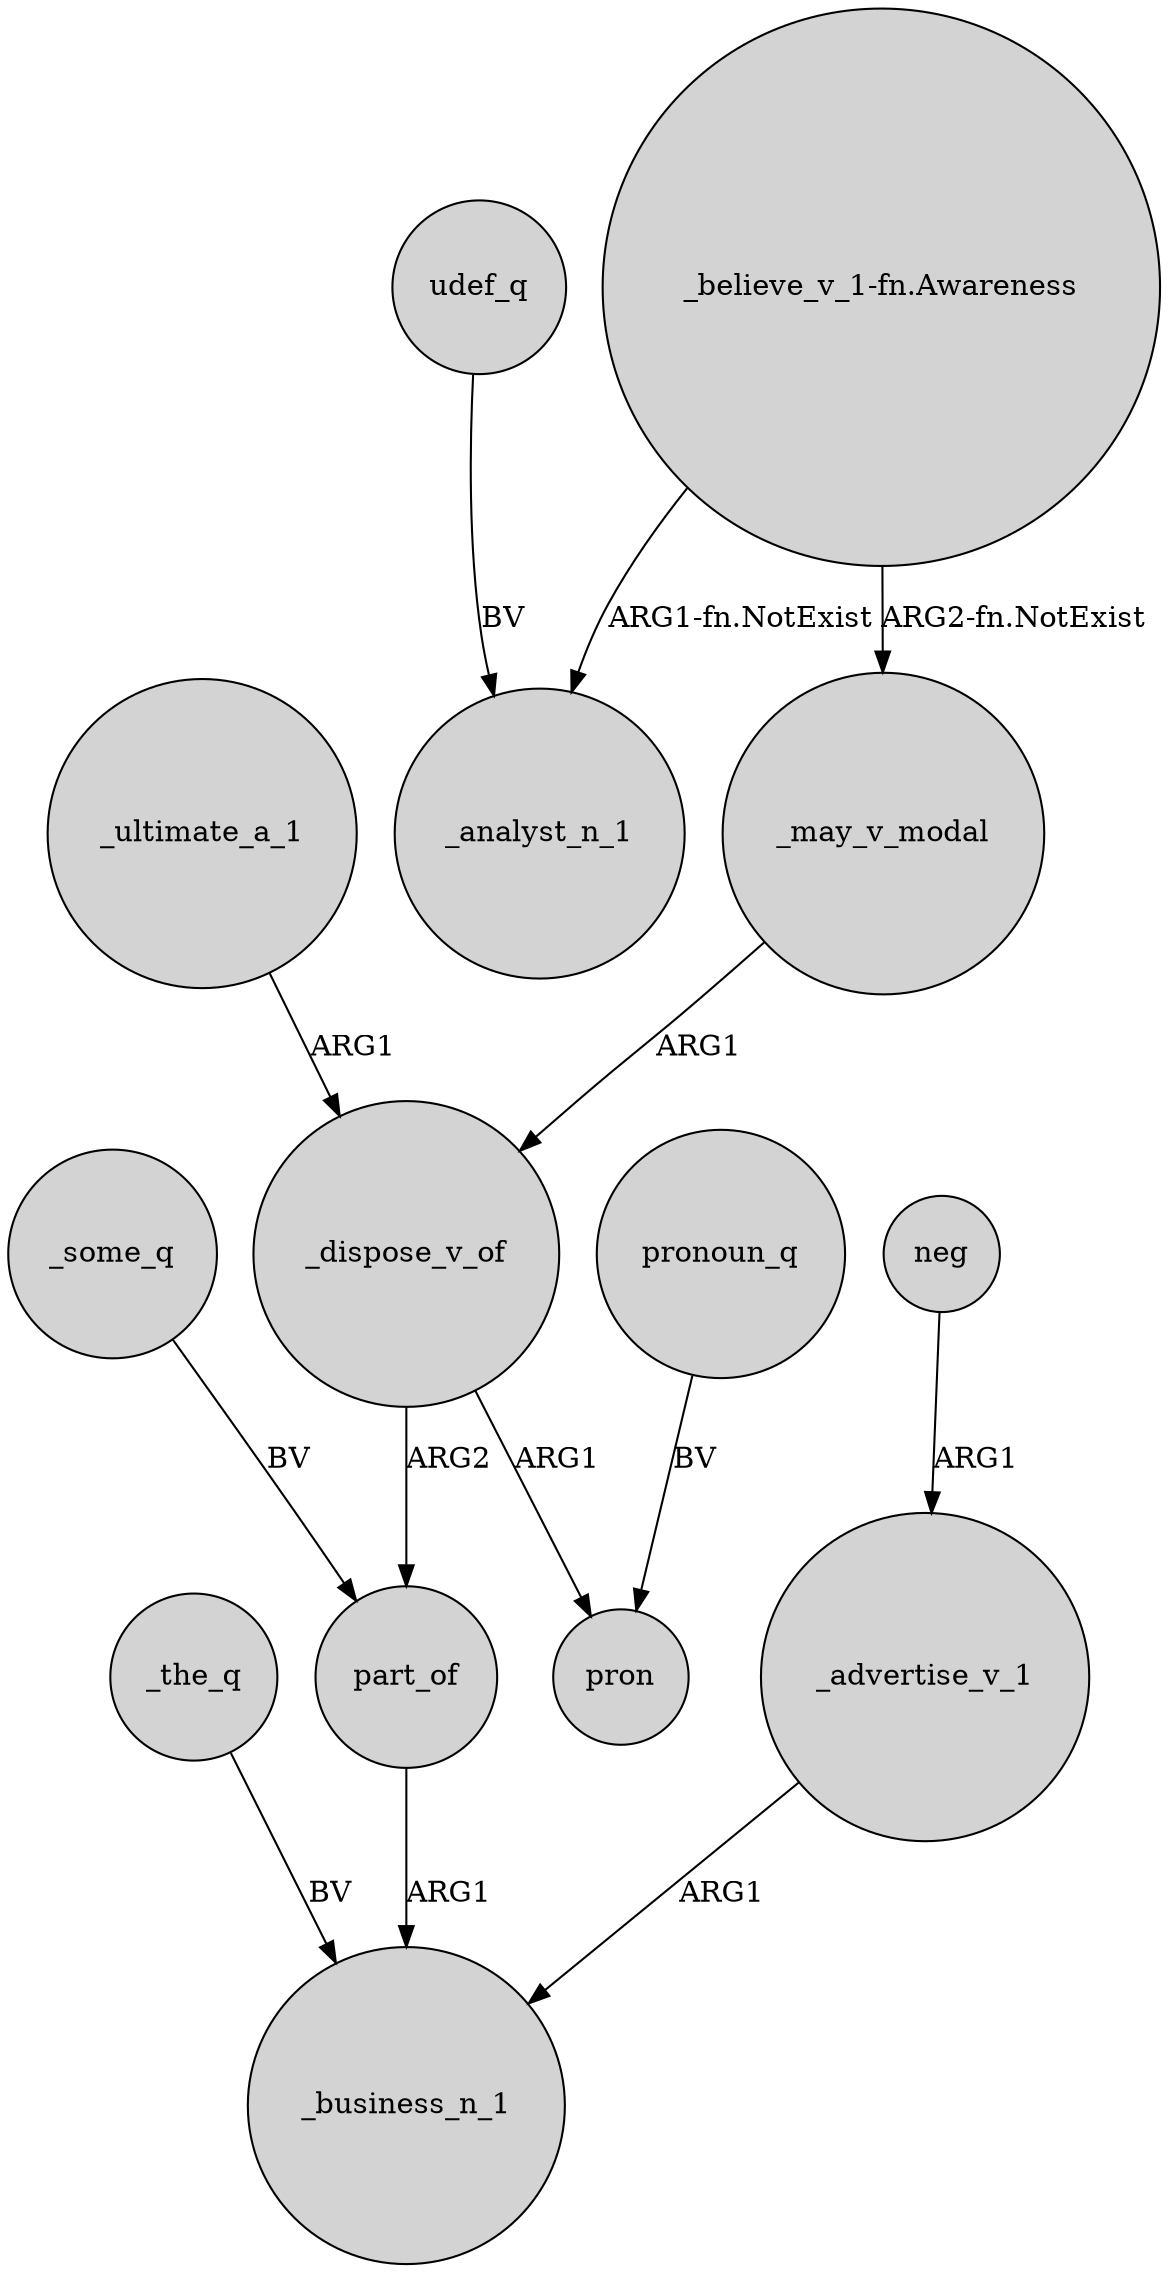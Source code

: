 digraph {
	node [shape=circle style=filled]
	_ultimate_a_1 -> _dispose_v_of [label=ARG1]
	_the_q -> _business_n_1 [label=BV]
	_dispose_v_of -> part_of [label=ARG2]
	_advertise_v_1 -> _business_n_1 [label=ARG1]
	"_believe_v_1-fn.Awareness" -> _may_v_modal [label="ARG2-fn.NotExist"]
	_dispose_v_of -> pron [label=ARG1]
	_may_v_modal -> _dispose_v_of [label=ARG1]
	"_believe_v_1-fn.Awareness" -> _analyst_n_1 [label="ARG1-fn.NotExist"]
	udef_q -> _analyst_n_1 [label=BV]
	part_of -> _business_n_1 [label=ARG1]
	_some_q -> part_of [label=BV]
	neg -> _advertise_v_1 [label=ARG1]
	pronoun_q -> pron [label=BV]
}
